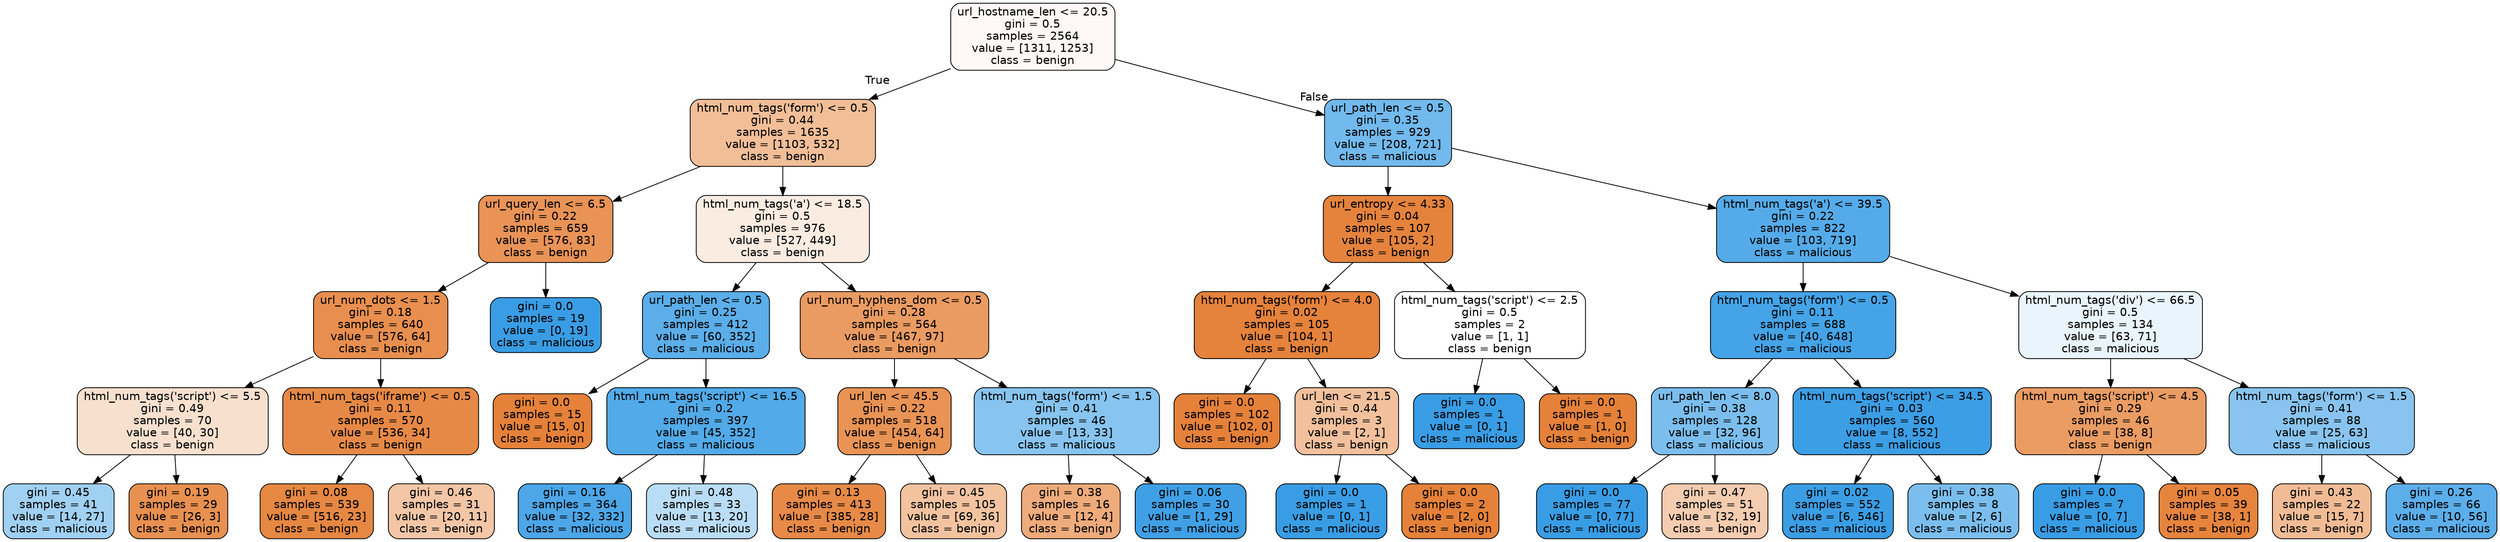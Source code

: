 digraph Tree {
node [shape=box, style="filled, rounded", color="black", fontname="helvetica"] ;
edge [fontname="helvetica"] ;
0 [label="url_hostname_len <= 20.5\ngini = 0.5\nsamples = 2564\nvalue = [1311, 1253]\nclass = benign", fillcolor="#fef9f6"] ;
1 [label="html_num_tags('form') <= 0.5\ngini = 0.44\nsamples = 1635\nvalue = [1103, 532]\nclass = benign", fillcolor="#f2be98"] ;
0 -> 1 [labeldistance=2.5, labelangle=45, headlabel="True"] ;
2 [label="url_query_len <= 6.5\ngini = 0.22\nsamples = 659\nvalue = [576, 83]\nclass = benign", fillcolor="#e99356"] ;
1 -> 2 ;
3 [label="url_num_dots <= 1.5\ngini = 0.18\nsamples = 640\nvalue = [576, 64]\nclass = benign", fillcolor="#e88f4f"] ;
2 -> 3 ;
4 [label="html_num_tags('script') <= 5.5\ngini = 0.49\nsamples = 70\nvalue = [40, 30]\nclass = benign", fillcolor="#f8e0ce"] ;
3 -> 4 ;
5 [label="gini = 0.45\nsamples = 41\nvalue = [14, 27]\nclass = malicious", fillcolor="#a0d0f2"] ;
4 -> 5 ;
6 [label="gini = 0.19\nsamples = 29\nvalue = [26, 3]\nclass = benign", fillcolor="#e89050"] ;
4 -> 6 ;
7 [label="html_num_tags('iframe') <= 0.5\ngini = 0.11\nsamples = 570\nvalue = [536, 34]\nclass = benign", fillcolor="#e78946"] ;
3 -> 7 ;
8 [label="gini = 0.08\nsamples = 539\nvalue = [516, 23]\nclass = benign", fillcolor="#e68742"] ;
7 -> 8 ;
9 [label="gini = 0.46\nsamples = 31\nvalue = [20, 11]\nclass = benign", fillcolor="#f3c6a6"] ;
7 -> 9 ;
10 [label="gini = 0.0\nsamples = 19\nvalue = [0, 19]\nclass = malicious", fillcolor="#399de5"] ;
2 -> 10 ;
11 [label="html_num_tags('a') <= 18.5\ngini = 0.5\nsamples = 976\nvalue = [527, 449]\nclass = benign", fillcolor="#fbece2"] ;
1 -> 11 ;
12 [label="url_path_len <= 0.5\ngini = 0.25\nsamples = 412\nvalue = [60, 352]\nclass = malicious", fillcolor="#5baee9"] ;
11 -> 12 ;
13 [label="gini = 0.0\nsamples = 15\nvalue = [15, 0]\nclass = benign", fillcolor="#e58139"] ;
12 -> 13 ;
14 [label="html_num_tags('script') <= 16.5\ngini = 0.2\nsamples = 397\nvalue = [45, 352]\nclass = malicious", fillcolor="#52aae8"] ;
12 -> 14 ;
15 [label="gini = 0.16\nsamples = 364\nvalue = [32, 332]\nclass = malicious", fillcolor="#4ca6e8"] ;
14 -> 15 ;
16 [label="gini = 0.48\nsamples = 33\nvalue = [13, 20]\nclass = malicious", fillcolor="#baddf6"] ;
14 -> 16 ;
17 [label="url_num_hyphens_dom <= 0.5\ngini = 0.28\nsamples = 564\nvalue = [467, 97]\nclass = benign", fillcolor="#ea9b62"] ;
11 -> 17 ;
18 [label="url_len <= 45.5\ngini = 0.22\nsamples = 518\nvalue = [454, 64]\nclass = benign", fillcolor="#e99355"] ;
17 -> 18 ;
19 [label="gini = 0.13\nsamples = 413\nvalue = [385, 28]\nclass = benign", fillcolor="#e78a47"] ;
18 -> 19 ;
20 [label="gini = 0.45\nsamples = 105\nvalue = [69, 36]\nclass = benign", fillcolor="#f3c3a0"] ;
18 -> 20 ;
21 [label="html_num_tags('form') <= 1.5\ngini = 0.41\nsamples = 46\nvalue = [13, 33]\nclass = malicious", fillcolor="#87c4ef"] ;
17 -> 21 ;
22 [label="gini = 0.38\nsamples = 16\nvalue = [12, 4]\nclass = benign", fillcolor="#eeab7b"] ;
21 -> 22 ;
23 [label="gini = 0.06\nsamples = 30\nvalue = [1, 29]\nclass = malicious", fillcolor="#40a0e6"] ;
21 -> 23 ;
24 [label="url_path_len <= 0.5\ngini = 0.35\nsamples = 929\nvalue = [208, 721]\nclass = malicious", fillcolor="#72b9ed"] ;
0 -> 24 [labeldistance=2.5, labelangle=-45, headlabel="False"] ;
25 [label="url_entropy <= 4.33\ngini = 0.04\nsamples = 107\nvalue = [105, 2]\nclass = benign", fillcolor="#e5833d"] ;
24 -> 25 ;
26 [label="html_num_tags('form') <= 4.0\ngini = 0.02\nsamples = 105\nvalue = [104, 1]\nclass = benign", fillcolor="#e5823b"] ;
25 -> 26 ;
27 [label="gini = 0.0\nsamples = 102\nvalue = [102, 0]\nclass = benign", fillcolor="#e58139"] ;
26 -> 27 ;
28 [label="url_len <= 21.5\ngini = 0.44\nsamples = 3\nvalue = [2, 1]\nclass = benign", fillcolor="#f2c09c"] ;
26 -> 28 ;
29 [label="gini = 0.0\nsamples = 1\nvalue = [0, 1]\nclass = malicious", fillcolor="#399de5"] ;
28 -> 29 ;
30 [label="gini = 0.0\nsamples = 2\nvalue = [2, 0]\nclass = benign", fillcolor="#e58139"] ;
28 -> 30 ;
31 [label="html_num_tags('script') <= 2.5\ngini = 0.5\nsamples = 2\nvalue = [1, 1]\nclass = benign", fillcolor="#ffffff"] ;
25 -> 31 ;
32 [label="gini = 0.0\nsamples = 1\nvalue = [0, 1]\nclass = malicious", fillcolor="#399de5"] ;
31 -> 32 ;
33 [label="gini = 0.0\nsamples = 1\nvalue = [1, 0]\nclass = benign", fillcolor="#e58139"] ;
31 -> 33 ;
34 [label="html_num_tags('a') <= 39.5\ngini = 0.22\nsamples = 822\nvalue = [103, 719]\nclass = malicious", fillcolor="#55abe9"] ;
24 -> 34 ;
35 [label="html_num_tags('form') <= 0.5\ngini = 0.11\nsamples = 688\nvalue = [40, 648]\nclass = malicious", fillcolor="#45a3e7"] ;
34 -> 35 ;
36 [label="url_path_len <= 8.0\ngini = 0.38\nsamples = 128\nvalue = [32, 96]\nclass = malicious", fillcolor="#7bbeee"] ;
35 -> 36 ;
37 [label="gini = 0.0\nsamples = 77\nvalue = [0, 77]\nclass = malicious", fillcolor="#399de5"] ;
36 -> 37 ;
38 [label="gini = 0.47\nsamples = 51\nvalue = [32, 19]\nclass = benign", fillcolor="#f4ccaf"] ;
36 -> 38 ;
39 [label="html_num_tags('script') <= 34.5\ngini = 0.03\nsamples = 560\nvalue = [8, 552]\nclass = malicious", fillcolor="#3c9ee5"] ;
35 -> 39 ;
40 [label="gini = 0.02\nsamples = 552\nvalue = [6, 546]\nclass = malicious", fillcolor="#3b9ee5"] ;
39 -> 40 ;
41 [label="gini = 0.38\nsamples = 8\nvalue = [2, 6]\nclass = malicious", fillcolor="#7bbeee"] ;
39 -> 41 ;
42 [label="html_num_tags('div') <= 66.5\ngini = 0.5\nsamples = 134\nvalue = [63, 71]\nclass = malicious", fillcolor="#e9f4fc"] ;
34 -> 42 ;
43 [label="html_num_tags('script') <= 4.5\ngini = 0.29\nsamples = 46\nvalue = [38, 8]\nclass = benign", fillcolor="#ea9c63"] ;
42 -> 43 ;
44 [label="gini = 0.0\nsamples = 7\nvalue = [0, 7]\nclass = malicious", fillcolor="#399de5"] ;
43 -> 44 ;
45 [label="gini = 0.05\nsamples = 39\nvalue = [38, 1]\nclass = benign", fillcolor="#e6843e"] ;
43 -> 45 ;
46 [label="html_num_tags('form') <= 1.5\ngini = 0.41\nsamples = 88\nvalue = [25, 63]\nclass = malicious", fillcolor="#88c4ef"] ;
42 -> 46 ;
47 [label="gini = 0.43\nsamples = 22\nvalue = [15, 7]\nclass = benign", fillcolor="#f1bc95"] ;
46 -> 47 ;
48 [label="gini = 0.26\nsamples = 66\nvalue = [10, 56]\nclass = malicious", fillcolor="#5caeea"] ;
46 -> 48 ;
}